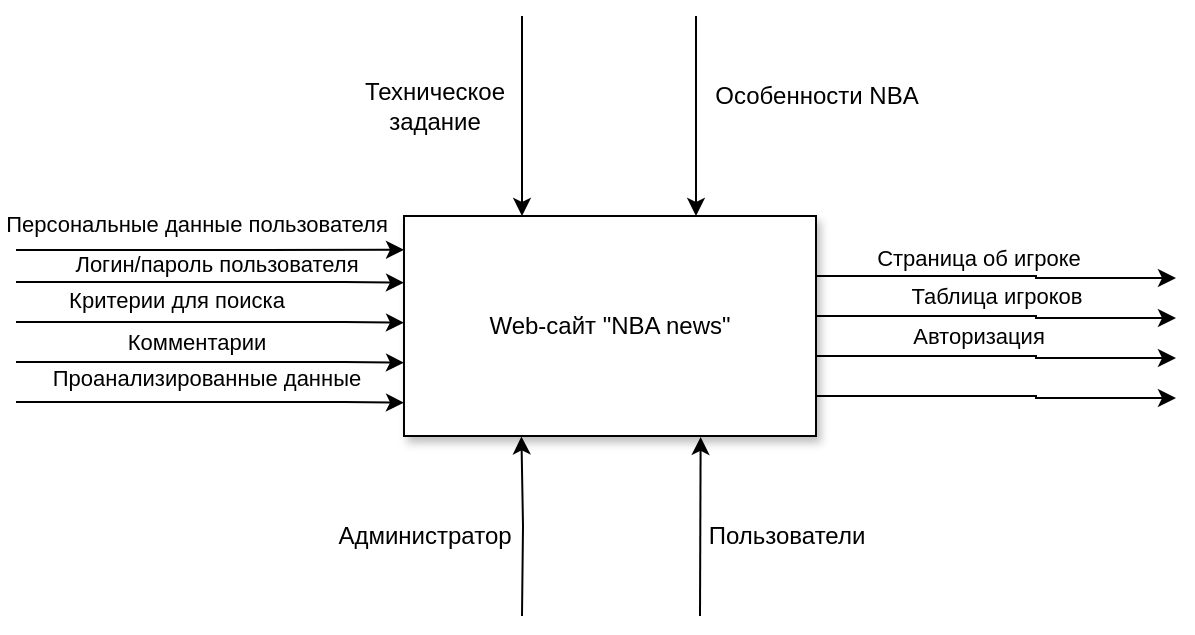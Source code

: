 <mxfile version="16.1.0" type="device"><diagram id="Vkcyi8HyIl7WZqkmjQHX" name="Page-1"><mxGraphModel dx="861" dy="500" grid="1" gridSize="10" guides="1" tooltips="1" connect="1" arrows="1" fold="1" page="1" pageScale="1" pageWidth="827" pageHeight="1169" math="0" shadow="0"><root><mxCell id="0"/><mxCell id="1" parent="0"/><mxCell id="oeRcMMBBIK8P8BcJB-Sl-1" value="Web-сайт &quot;NBA news&quot;" style="rounded=0;whiteSpace=wrap;html=1;fillColor=default;strokeColor=default;fontColor=default;shadow=1;" parent="1" vertex="1"><mxGeometry x="354" y="260" width="206" height="110" as="geometry"/></mxCell><mxCell id="oeRcMMBBIK8P8BcJB-Sl-3" style="edgeStyle=orthogonalEdgeStyle;rounded=0;orthogonalLoop=1;jettySize=auto;html=1;exitX=1;exitY=0.25;exitDx=0;exitDy=0;fontColor=default;strokeColor=default;labelBackgroundColor=default;" parent="1" edge="1"><mxGeometry relative="1" as="geometry"><mxPoint x="740" y="331" as="targetPoint"/><mxPoint x="560" y="330" as="sourcePoint"/><Array as="points"><mxPoint x="670" y="330.5"/><mxPoint x="670" y="330.5"/></Array></mxGeometry></mxCell><mxCell id="oeRcMMBBIK8P8BcJB-Sl-30" value="Авторизация" style="edgeLabel;html=1;align=center;verticalAlign=middle;resizable=0;points=[];fontColor=default;labelBackgroundColor=default;" parent="oeRcMMBBIK8P8BcJB-Sl-3" vertex="1" connectable="0"><mxGeometry x="-0.82" y="3" relative="1" as="geometry"><mxPoint x="64" y="-7" as="offset"/></mxGeometry></mxCell><mxCell id="oeRcMMBBIK8P8BcJB-Sl-4" style="edgeStyle=orthogonalEdgeStyle;rounded=0;orthogonalLoop=1;jettySize=auto;html=1;exitX=1;exitY=0.25;exitDx=0;exitDy=0;fontColor=default;strokeColor=default;labelBackgroundColor=default;" parent="1" edge="1"><mxGeometry relative="1" as="geometry"><mxPoint x="740" y="291" as="targetPoint"/><mxPoint x="560" y="290" as="sourcePoint"/><Array as="points"><mxPoint x="670" y="290.5"/><mxPoint x="670" y="290.5"/></Array></mxGeometry></mxCell><mxCell id="oeRcMMBBIK8P8BcJB-Sl-28" value="Страница об игроке" style="edgeLabel;html=1;align=center;verticalAlign=middle;resizable=0;points=[];fontColor=default;labelBackgroundColor=default;" parent="oeRcMMBBIK8P8BcJB-Sl-4" vertex="1" connectable="0"><mxGeometry x="-0.719" y="1" relative="1" as="geometry"><mxPoint x="55" y="-8" as="offset"/></mxGeometry></mxCell><mxCell id="oeRcMMBBIK8P8BcJB-Sl-5" style="edgeStyle=orthogonalEdgeStyle;rounded=0;orthogonalLoop=1;jettySize=auto;html=1;exitX=1;exitY=0.25;exitDx=0;exitDy=0;fontColor=default;strokeColor=default;labelBackgroundColor=default;" parent="1" edge="1"><mxGeometry relative="1" as="geometry"><mxPoint x="740" y="311" as="targetPoint"/><mxPoint x="560" y="310" as="sourcePoint"/><Array as="points"><mxPoint x="670" y="310.5"/><mxPoint x="670" y="310.5"/></Array></mxGeometry></mxCell><mxCell id="oeRcMMBBIK8P8BcJB-Sl-29" value="Таблица игроков" style="edgeLabel;html=1;align=center;verticalAlign=middle;resizable=0;points=[];fontColor=default;labelBackgroundColor=default;" parent="oeRcMMBBIK8P8BcJB-Sl-5" vertex="1" connectable="0"><mxGeometry x="-0.769" y="2" relative="1" as="geometry"><mxPoint x="69" y="-8" as="offset"/></mxGeometry></mxCell><mxCell id="oeRcMMBBIK8P8BcJB-Sl-6" style="edgeStyle=orthogonalEdgeStyle;rounded=0;orthogonalLoop=1;jettySize=auto;html=1;exitX=1;exitY=0.25;exitDx=0;exitDy=0;fontColor=default;strokeColor=default;labelBackgroundColor=default;" parent="1" edge="1"><mxGeometry relative="1" as="geometry"><mxPoint x="740" y="351" as="targetPoint"/><mxPoint x="560" y="350" as="sourcePoint"/><Array as="points"><mxPoint x="670" y="350.5"/><mxPoint x="670" y="350.5"/></Array></mxGeometry></mxCell><mxCell id="oeRcMMBBIK8P8BcJB-Sl-7" style="edgeStyle=orthogonalEdgeStyle;rounded=0;orthogonalLoop=1;jettySize=auto;html=1;fontColor=default;strokeColor=default;labelBackgroundColor=default;" parent="1" edge="1"><mxGeometry relative="1" as="geometry"><mxPoint x="354" y="276.87" as="targetPoint"/><mxPoint x="160" y="277" as="sourcePoint"/><Array as="points"><mxPoint x="284" y="276.87"/><mxPoint x="354" y="276.87"/></Array></mxGeometry></mxCell><mxCell id="oeRcMMBBIK8P8BcJB-Sl-21" value="Персональные данные пользователя" style="edgeLabel;html=1;align=center;verticalAlign=middle;resizable=0;points=[];fontColor=default;labelBackgroundColor=default;" parent="oeRcMMBBIK8P8BcJB-Sl-7" vertex="1" connectable="0"><mxGeometry x="-0.744" y="2" relative="1" as="geometry"><mxPoint x="65" y="-11" as="offset"/></mxGeometry></mxCell><mxCell id="oeRcMMBBIK8P8BcJB-Sl-8" style="edgeStyle=orthogonalEdgeStyle;rounded=0;orthogonalLoop=1;jettySize=auto;html=1;fontColor=default;strokeColor=default;labelBackgroundColor=default;" parent="1" edge="1"><mxGeometry relative="1" as="geometry"><mxPoint x="354" y="333.37" as="targetPoint"/><mxPoint x="160" y="333" as="sourcePoint"/><Array as="points"><mxPoint x="324" y="333.37"/><mxPoint x="324" y="333.37"/></Array></mxGeometry></mxCell><mxCell id="oeRcMMBBIK8P8BcJB-Sl-24" value="Комментарии" style="edgeLabel;html=1;align=center;verticalAlign=middle;resizable=0;points=[];fontColor=default;labelBackgroundColor=default;" parent="oeRcMMBBIK8P8BcJB-Sl-8" vertex="1" connectable="0"><mxGeometry x="-0.74" y="1" relative="1" as="geometry"><mxPoint x="65" y="-9" as="offset"/></mxGeometry></mxCell><mxCell id="oeRcMMBBIK8P8BcJB-Sl-9" style="edgeStyle=orthogonalEdgeStyle;rounded=0;orthogonalLoop=1;jettySize=auto;html=1;fontColor=default;strokeColor=default;labelBackgroundColor=default;" parent="1" edge="1"><mxGeometry relative="1" as="geometry"><mxPoint x="354" y="293.37" as="targetPoint"/><mxPoint x="160" y="293" as="sourcePoint"/><Array as="points"><mxPoint x="324" y="293.37"/><mxPoint x="324" y="293.37"/></Array></mxGeometry></mxCell><mxCell id="oeRcMMBBIK8P8BcJB-Sl-22" value="Логин/пароль пользователя" style="edgeLabel;html=1;align=center;verticalAlign=middle;resizable=0;points=[];fontColor=default;labelBackgroundColor=default;" parent="oeRcMMBBIK8P8BcJB-Sl-9" vertex="1" connectable="0"><mxGeometry x="-0.752" y="2" relative="1" as="geometry"><mxPoint x="76" y="-7" as="offset"/></mxGeometry></mxCell><mxCell id="oeRcMMBBIK8P8BcJB-Sl-10" style="edgeStyle=orthogonalEdgeStyle;rounded=0;orthogonalLoop=1;jettySize=auto;html=1;fontColor=default;strokeColor=default;labelBackgroundColor=default;" parent="1" edge="1"><mxGeometry relative="1" as="geometry"><mxPoint x="354" y="313.37" as="targetPoint"/><mxPoint x="160" y="313" as="sourcePoint"/><Array as="points"><mxPoint x="324" y="313.37"/><mxPoint x="324" y="313.37"/></Array></mxGeometry></mxCell><mxCell id="oeRcMMBBIK8P8BcJB-Sl-23" value="Критерии для поиска" style="edgeLabel;html=1;align=center;verticalAlign=middle;resizable=0;points=[];fontColor=default;labelBackgroundColor=default;" parent="oeRcMMBBIK8P8BcJB-Sl-10" vertex="1" connectable="0"><mxGeometry x="-0.864" y="-1" relative="1" as="geometry"><mxPoint x="67" y="-12" as="offset"/></mxGeometry></mxCell><mxCell id="oeRcMMBBIK8P8BcJB-Sl-11" style="edgeStyle=orthogonalEdgeStyle;rounded=0;orthogonalLoop=1;jettySize=auto;html=1;fontColor=default;strokeColor=default;labelBackgroundColor=default;" parent="1" edge="1"><mxGeometry relative="1" as="geometry"><mxPoint x="354" y="353.37" as="targetPoint"/><mxPoint x="160" y="353" as="sourcePoint"/><Array as="points"><mxPoint x="324" y="353.37"/><mxPoint x="324" y="353.37"/></Array></mxGeometry></mxCell><mxCell id="oeRcMMBBIK8P8BcJB-Sl-25" value="Проанализированные данные" style="edgeLabel;html=1;align=center;verticalAlign=middle;resizable=0;points=[];fontColor=default;labelBackgroundColor=default;" parent="oeRcMMBBIK8P8BcJB-Sl-11" vertex="1" connectable="0"><mxGeometry x="-0.666" y="1" relative="1" as="geometry"><mxPoint x="62" y="-11" as="offset"/></mxGeometry></mxCell><mxCell id="oeRcMMBBIK8P8BcJB-Sl-12" style="edgeStyle=orthogonalEdgeStyle;rounded=0;orthogonalLoop=1;jettySize=auto;html=1;fontColor=default;strokeColor=default;labelBackgroundColor=default;" parent="1" edge="1"><mxGeometry relative="1" as="geometry"><mxPoint x="413" y="260" as="targetPoint"/><mxPoint x="413" y="160" as="sourcePoint"/><Array as="points"><mxPoint x="413" y="170"/><mxPoint x="413" y="170"/></Array></mxGeometry></mxCell><mxCell id="oeRcMMBBIK8P8BcJB-Sl-13" style="edgeStyle=orthogonalEdgeStyle;rounded=0;orthogonalLoop=1;jettySize=auto;html=1;fontColor=default;strokeColor=default;labelBackgroundColor=default;" parent="1" edge="1"><mxGeometry relative="1" as="geometry"><mxPoint x="500" y="260" as="targetPoint"/><mxPoint x="500" y="160" as="sourcePoint"/><Array as="points"><mxPoint x="500" y="170"/><mxPoint x="500" y="170"/></Array></mxGeometry></mxCell><mxCell id="oeRcMMBBIK8P8BcJB-Sl-14" style="edgeStyle=orthogonalEdgeStyle;rounded=0;orthogonalLoop=1;jettySize=auto;html=1;fontColor=default;strokeColor=default;labelBackgroundColor=default;entryX=0.285;entryY=1.002;entryDx=0;entryDy=0;entryPerimeter=0;" parent="1" target="oeRcMMBBIK8P8BcJB-Sl-1" edge="1"><mxGeometry relative="1" as="geometry"><mxPoint x="413" y="560" as="targetPoint"/><mxPoint x="413" y="460" as="sourcePoint"/><Array as="points"/></mxGeometry></mxCell><mxCell id="oeRcMMBBIK8P8BcJB-Sl-15" style="edgeStyle=orthogonalEdgeStyle;rounded=0;orthogonalLoop=1;jettySize=auto;html=1;fontColor=default;strokeColor=default;labelBackgroundColor=default;entryX=0.72;entryY=1.004;entryDx=0;entryDy=0;entryPerimeter=0;" parent="1" target="oeRcMMBBIK8P8BcJB-Sl-1" edge="1"><mxGeometry relative="1" as="geometry"><mxPoint x="500" y="560" as="targetPoint"/><mxPoint x="502" y="460" as="sourcePoint"/><Array as="points"><mxPoint x="502" y="460"/></Array></mxGeometry></mxCell><mxCell id="oeRcMMBBIK8P8BcJB-Sl-16" value="Пользователи" style="text;html=1;align=center;verticalAlign=middle;resizable=0;points=[];autosize=1;strokeColor=none;fillColor=none;fontColor=default;" parent="1" vertex="1"><mxGeometry x="500" y="410" width="90" height="20" as="geometry"/></mxCell><mxCell id="oeRcMMBBIK8P8BcJB-Sl-18" value="Администратор" style="text;html=1;align=center;verticalAlign=middle;resizable=0;points=[];autosize=1;strokeColor=none;fillColor=none;fontColor=default;" parent="1" vertex="1"><mxGeometry x="314" y="410" width="100" height="20" as="geometry"/></mxCell><mxCell id="oeRcMMBBIK8P8BcJB-Sl-19" value="Техническое &lt;br&gt;задание" style="text;html=1;align=center;verticalAlign=middle;resizable=0;points=[];autosize=1;strokeColor=none;fillColor=none;fontColor=default;" parent="1" vertex="1"><mxGeometry x="324" y="190" width="90" height="30" as="geometry"/></mxCell><mxCell id="oeRcMMBBIK8P8BcJB-Sl-20" value="Особенности NBA" style="text;html=1;align=center;verticalAlign=middle;resizable=0;points=[];autosize=1;strokeColor=none;fillColor=none;fontColor=default;" parent="1" vertex="1"><mxGeometry x="500" y="190" width="120" height="20" as="geometry"/></mxCell></root></mxGraphModel></diagram></mxfile>